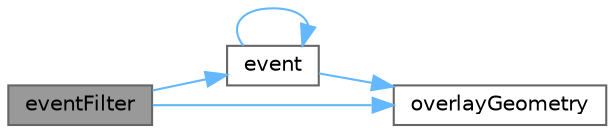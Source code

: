 digraph "eventFilter"
{
 // LATEX_PDF_SIZE
  bgcolor="transparent";
  edge [fontname=Helvetica,fontsize=10,labelfontname=Helvetica,labelfontsize=10];
  node [fontname=Helvetica,fontsize=10,shape=box,height=0.2,width=0.4];
  rankdir="LR";
  Node1 [id="Node000001",label="eventFilter",height=0.2,width=0.4,color="gray40", fillcolor="grey60", style="filled", fontcolor="black",tooltip="重写事件过滤器，同步父窗口几何变化"];
  Node1 -> Node2 [id="edge1_Node000001_Node000002",color="steelblue1",style="solid",tooltip=" "];
  Node2 [id="Node000002",label="event",height=0.2,width=0.4,color="grey40", fillcolor="white", style="filled",URL="$class_qt_material_overlay_widget.html#a53659a59434a35628675cf119bbd5468",tooltip="重写事件处理函数，处理父窗口变化"];
  Node2 -> Node2 [id="edge2_Node000002_Node000002",color="steelblue1",style="solid",tooltip=" "];
  Node2 -> Node3 [id="edge3_Node000002_Node000003",color="steelblue1",style="solid",tooltip=" "];
  Node3 [id="Node000003",label="overlayGeometry",height=0.2,width=0.4,color="grey40", fillcolor="white", style="filled",URL="$class_qt_material_overlay_widget.html#adabd54aa291ae3012501d2b31e93e396",tooltip="获取覆盖层几何区域"];
  Node1 -> Node3 [id="edge4_Node000001_Node000003",color="steelblue1",style="solid",tooltip=" "];
}
